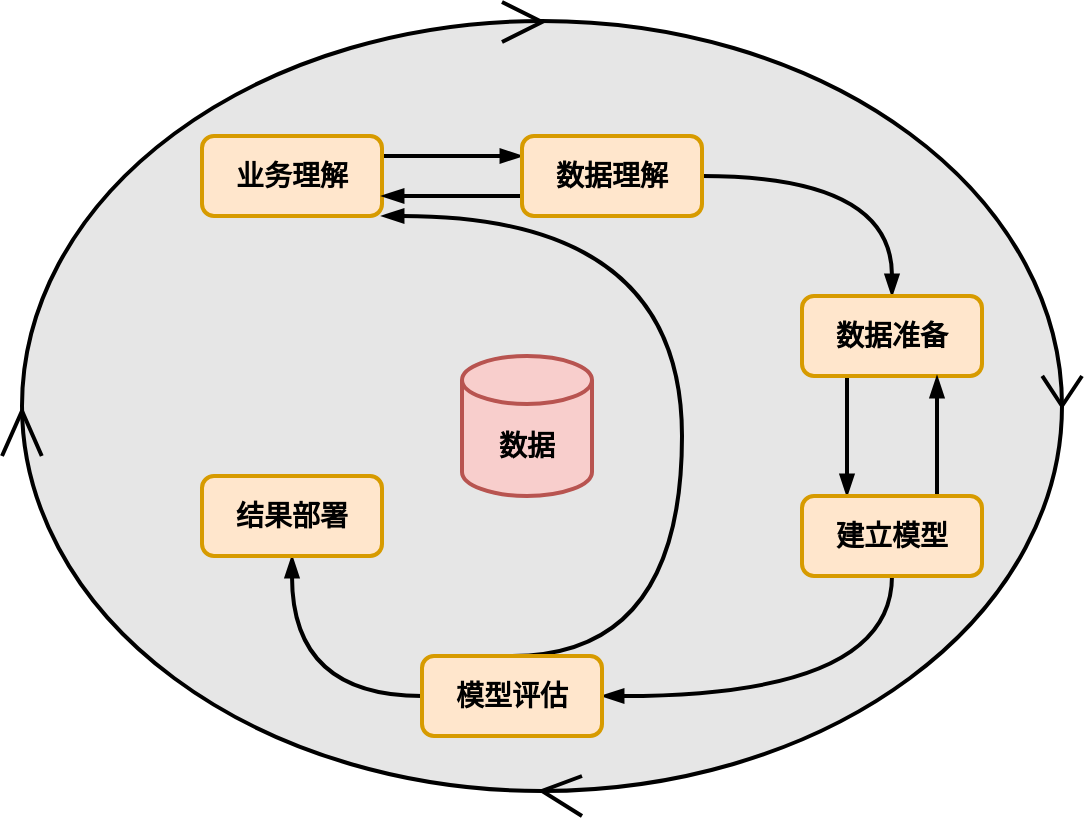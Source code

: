 <mxfile version="21.4.0" type="device" pages="3">
  <diagram name="数据挖掘流程" id="s2Q1lbiLHIzkuCEyTSBa">
    <mxGraphModel dx="954" dy="663" grid="1" gridSize="10" guides="1" tooltips="1" connect="1" arrows="1" fold="1" page="1" pageScale="1" pageWidth="850" pageHeight="1100" math="0" shadow="0">
      <root>
        <mxCell id="0" />
        <mxCell id="1" parent="0" />
        <mxCell id="Pldrb74LhNnVs0CRUuae-24" value="" style="ellipse;whiteSpace=wrap;html=1;fontFamily=Helvetica;fontSize=11;fontColor=default;fillColor=#E6E6E6;strokeWidth=2;" parent="1" vertex="1">
          <mxGeometry x="200" y="122.5" width="520" height="385" as="geometry" />
        </mxCell>
        <mxCell id="Pldrb74LhNnVs0CRUuae-8" style="edgeStyle=orthogonalEdgeStyle;rounded=0;orthogonalLoop=1;jettySize=auto;html=1;exitX=1;exitY=0.25;exitDx=0;exitDy=0;entryX=0;entryY=0.25;entryDx=0;entryDy=0;strokeWidth=2;endArrow=blockThin;endFill=1;" parent="1" source="Pldrb74LhNnVs0CRUuae-1" target="Pldrb74LhNnVs0CRUuae-2" edge="1">
          <mxGeometry relative="1" as="geometry" />
        </mxCell>
        <mxCell id="Pldrb74LhNnVs0CRUuae-1" value="&lt;b style=&quot;font-size: 14px;&quot;&gt;业务理解&lt;/b&gt;" style="rounded=1;whiteSpace=wrap;html=1;fontSize=14;strokeWidth=2;fillColor=#ffe6cc;strokeColor=#d79b00;" parent="1" vertex="1">
          <mxGeometry x="290" y="180" width="90" height="40" as="geometry" />
        </mxCell>
        <mxCell id="Pldrb74LhNnVs0CRUuae-9" style="edgeStyle=orthogonalEdgeStyle;shape=connector;rounded=0;orthogonalLoop=1;jettySize=auto;html=1;exitX=0;exitY=0.75;exitDx=0;exitDy=0;entryX=1;entryY=0.75;entryDx=0;entryDy=0;labelBackgroundColor=default;strokeColor=default;strokeWidth=2;fontFamily=Helvetica;fontSize=11;fontColor=default;endArrow=blockThin;endFill=1;" parent="1" source="Pldrb74LhNnVs0CRUuae-2" target="Pldrb74LhNnVs0CRUuae-1" edge="1">
          <mxGeometry relative="1" as="geometry" />
        </mxCell>
        <mxCell id="Pldrb74LhNnVs0CRUuae-10" style="edgeStyle=orthogonalEdgeStyle;shape=connector;rounded=0;orthogonalLoop=1;jettySize=auto;html=1;exitX=1;exitY=0.5;exitDx=0;exitDy=0;entryX=0.5;entryY=0;entryDx=0;entryDy=0;labelBackgroundColor=default;strokeColor=default;strokeWidth=2;fontFamily=Helvetica;fontSize=11;fontColor=default;endArrow=blockThin;endFill=1;curved=1;" parent="1" source="Pldrb74LhNnVs0CRUuae-2" target="Pldrb74LhNnVs0CRUuae-3" edge="1">
          <mxGeometry relative="1" as="geometry" />
        </mxCell>
        <mxCell id="Pldrb74LhNnVs0CRUuae-2" value="&lt;b style=&quot;font-size: 14px;&quot;&gt;数据理解&lt;/b&gt;" style="rounded=1;whiteSpace=wrap;html=1;fontSize=14;strokeWidth=2;fillColor=#ffe6cc;strokeColor=#d79b00;" parent="1" vertex="1">
          <mxGeometry x="450" y="180" width="90" height="40" as="geometry" />
        </mxCell>
        <mxCell id="Pldrb74LhNnVs0CRUuae-11" style="edgeStyle=orthogonalEdgeStyle;shape=connector;rounded=0;orthogonalLoop=1;jettySize=auto;html=1;exitX=0.25;exitY=1;exitDx=0;exitDy=0;entryX=0.25;entryY=0;entryDx=0;entryDy=0;labelBackgroundColor=default;strokeColor=default;strokeWidth=2;fontFamily=Helvetica;fontSize=11;fontColor=default;endArrow=blockThin;endFill=1;" parent="1" source="Pldrb74LhNnVs0CRUuae-3" target="Pldrb74LhNnVs0CRUuae-4" edge="1">
          <mxGeometry relative="1" as="geometry" />
        </mxCell>
        <mxCell id="Pldrb74LhNnVs0CRUuae-3" value="&lt;b style=&quot;font-size: 14px;&quot;&gt;数据准备&lt;/b&gt;" style="rounded=1;whiteSpace=wrap;html=1;fontSize=14;strokeWidth=2;fillColor=#ffe6cc;strokeColor=#d79b00;" parent="1" vertex="1">
          <mxGeometry x="590" y="260" width="90" height="40" as="geometry" />
        </mxCell>
        <mxCell id="Pldrb74LhNnVs0CRUuae-12" style="edgeStyle=orthogonalEdgeStyle;shape=connector;rounded=0;orthogonalLoop=1;jettySize=auto;html=1;exitX=0.75;exitY=0;exitDx=0;exitDy=0;entryX=0.75;entryY=1;entryDx=0;entryDy=0;labelBackgroundColor=default;strokeColor=default;strokeWidth=2;fontFamily=Helvetica;fontSize=11;fontColor=default;endArrow=blockThin;endFill=1;" parent="1" source="Pldrb74LhNnVs0CRUuae-4" target="Pldrb74LhNnVs0CRUuae-3" edge="1">
          <mxGeometry relative="1" as="geometry" />
        </mxCell>
        <mxCell id="Pldrb74LhNnVs0CRUuae-13" style="edgeStyle=orthogonalEdgeStyle;shape=connector;rounded=0;orthogonalLoop=1;jettySize=auto;html=1;exitX=0.5;exitY=1;exitDx=0;exitDy=0;entryX=1;entryY=0.5;entryDx=0;entryDy=0;labelBackgroundColor=default;strokeColor=default;strokeWidth=2;fontFamily=Helvetica;fontSize=11;fontColor=default;endArrow=blockThin;endFill=1;curved=1;" parent="1" source="Pldrb74LhNnVs0CRUuae-4" target="Pldrb74LhNnVs0CRUuae-16" edge="1">
          <mxGeometry relative="1" as="geometry">
            <mxPoint x="490" y="470" as="targetPoint" />
          </mxGeometry>
        </mxCell>
        <mxCell id="Pldrb74LhNnVs0CRUuae-4" value="&lt;b style=&quot;font-size: 14px;&quot;&gt;建立模型&lt;/b&gt;" style="rounded=1;whiteSpace=wrap;html=1;fontSize=14;strokeWidth=2;fillColor=#ffe6cc;strokeColor=#d79b00;" parent="1" vertex="1">
          <mxGeometry x="590" y="360" width="90" height="40" as="geometry" />
        </mxCell>
        <mxCell id="Pldrb74LhNnVs0CRUuae-14" style="edgeStyle=orthogonalEdgeStyle;shape=connector;rounded=0;orthogonalLoop=1;jettySize=auto;html=1;exitX=0;exitY=0.5;exitDx=0;exitDy=0;entryX=0.5;entryY=1;entryDx=0;entryDy=0;labelBackgroundColor=default;strokeColor=default;strokeWidth=2;fontFamily=Helvetica;fontSize=11;fontColor=default;endArrow=blockThin;endFill=1;curved=1;" parent="1" source="Pldrb74LhNnVs0CRUuae-16" target="Pldrb74LhNnVs0CRUuae-15" edge="1">
          <mxGeometry relative="1" as="geometry">
            <mxPoint x="400" y="470" as="sourcePoint" />
            <mxPoint x="325" y="390" as="targetPoint" />
          </mxGeometry>
        </mxCell>
        <mxCell id="Pldrb74LhNnVs0CRUuae-15" value="&lt;b style=&quot;font-size: 14px;&quot;&gt;结果部署&lt;/b&gt;" style="rounded=1;whiteSpace=wrap;html=1;fontSize=14;strokeWidth=2;fillColor=#ffe6cc;strokeColor=#d79b00;" parent="1" vertex="1">
          <mxGeometry x="290" y="350" width="90" height="40" as="geometry" />
        </mxCell>
        <mxCell id="Pldrb74LhNnVs0CRUuae-18" style="edgeStyle=orthogonalEdgeStyle;shape=connector;rounded=0;orthogonalLoop=1;jettySize=auto;html=1;exitX=0.5;exitY=0;exitDx=0;exitDy=0;entryX=1;entryY=1;entryDx=0;entryDy=0;labelBackgroundColor=default;strokeColor=default;strokeWidth=2;fontFamily=Helvetica;fontSize=11;fontColor=default;endArrow=blockThin;endFill=1;curved=1;" parent="1" source="Pldrb74LhNnVs0CRUuae-16" target="Pldrb74LhNnVs0CRUuae-1" edge="1">
          <mxGeometry relative="1" as="geometry">
            <Array as="points">
              <mxPoint x="530" y="440" />
              <mxPoint x="530" y="220" />
            </Array>
          </mxGeometry>
        </mxCell>
        <mxCell id="Pldrb74LhNnVs0CRUuae-16" value="&lt;b style=&quot;font-size: 14px;&quot;&gt;模型评估&lt;/b&gt;" style="rounded=1;whiteSpace=wrap;html=1;fontSize=14;strokeWidth=2;fillColor=#ffe6cc;strokeColor=#d79b00;" parent="1" vertex="1">
          <mxGeometry x="400" y="440" width="90" height="40" as="geometry" />
        </mxCell>
        <mxCell id="Pldrb74LhNnVs0CRUuae-26" value="" style="endArrow=none;html=1;rounded=0;labelBackgroundColor=default;strokeColor=default;strokeWidth=2;fontFamily=Helvetica;fontSize=11;fontColor=default;shape=connector;" parent="1" edge="1">
          <mxGeometry width="50" height="50" relative="1" as="geometry">
            <mxPoint x="440" y="133" as="sourcePoint" />
            <mxPoint x="440" y="113" as="targetPoint" />
            <Array as="points">
              <mxPoint x="460" y="123" />
            </Array>
          </mxGeometry>
        </mxCell>
        <mxCell id="Pldrb74LhNnVs0CRUuae-27" value="" style="endArrow=none;html=1;rounded=0;labelBackgroundColor=default;strokeColor=default;strokeWidth=2;fontFamily=Helvetica;fontSize=11;fontColor=default;shape=connector;exitX=0.981;exitY=0.461;exitDx=0;exitDy=0;exitPerimeter=0;" parent="1" source="Pldrb74LhNnVs0CRUuae-24" edge="1">
          <mxGeometry width="50" height="50" relative="1" as="geometry">
            <mxPoint x="700" y="325" as="sourcePoint" />
            <mxPoint x="730" y="300" as="targetPoint" />
            <Array as="points">
              <mxPoint x="720" y="315" />
            </Array>
          </mxGeometry>
        </mxCell>
        <mxCell id="Pldrb74LhNnVs0CRUuae-28" value="" style="endArrow=none;html=1;rounded=0;labelBackgroundColor=default;strokeColor=default;strokeWidth=2;fontFamily=Helvetica;fontSize=11;fontColor=default;shape=connector;" parent="1" edge="1">
          <mxGeometry width="50" height="50" relative="1" as="geometry">
            <mxPoint x="480" y="500" as="sourcePoint" />
            <mxPoint x="480" y="520" as="targetPoint" />
            <Array as="points">
              <mxPoint x="460" y="507.5" />
            </Array>
          </mxGeometry>
        </mxCell>
        <mxCell id="Pldrb74LhNnVs0CRUuae-29" value="" style="endArrow=none;html=1;rounded=0;labelBackgroundColor=default;strokeColor=default;strokeWidth=2;fontFamily=Helvetica;fontSize=11;fontColor=default;shape=connector;exitX=0.019;exitY=0.565;exitDx=0;exitDy=0;exitPerimeter=0;" parent="1" source="Pldrb74LhNnVs0CRUuae-24" edge="1">
          <mxGeometry width="50" height="50" relative="1" as="geometry">
            <mxPoint x="220" y="310" as="sourcePoint" />
            <mxPoint x="190" y="340" as="targetPoint" />
            <Array as="points">
              <mxPoint x="200" y="317.5" />
            </Array>
          </mxGeometry>
        </mxCell>
        <mxCell id="Pldrb74LhNnVs0CRUuae-30" value="&lt;b&gt;&lt;font style=&quot;font-size: 14px;&quot;&gt;数据&lt;/font&gt;&lt;/b&gt;" style="shape=cylinder3;whiteSpace=wrap;html=1;boundedLbl=1;backgroundOutline=1;size=12.0;fontFamily=Helvetica;fontSize=11;strokeWidth=2;fillColor=#f8cecc;strokeColor=#b85450;" parent="1" vertex="1">
          <mxGeometry x="420" y="290" width="65" height="70" as="geometry" />
        </mxCell>
      </root>
    </mxGraphModel>
  </diagram>
  <diagram id="gpH-V2r5qg183nxVYJxQ" name="欧几里得距离">
    <mxGraphModel dx="954" dy="663" grid="1" gridSize="10" guides="1" tooltips="1" connect="1" arrows="1" fold="1" page="1" pageScale="1" pageWidth="850" pageHeight="1100" math="0" shadow="0">
      <root>
        <mxCell id="0" />
        <mxCell id="1" parent="0" />
        <mxCell id="-_HXHSREmSJP70_tmgH--4" value="" style="shape=table;startSize=0;container=1;collapsible=0;childLayout=tableLayout;strokeWidth=2;fontSize=14;fontStyle=1" vertex="1" parent="1">
          <mxGeometry x="275" y="240" width="300" height="200" as="geometry" />
        </mxCell>
        <mxCell id="-_HXHSREmSJP70_tmgH--5" value="" style="shape=tableRow;horizontal=0;startSize=0;swimlaneHead=0;swimlaneBody=0;strokeColor=inherit;top=0;left=0;bottom=0;right=0;collapsible=0;dropTarget=0;fillColor=none;points=[[0,0.5],[1,0.5]];portConstraint=eastwest;strokeWidth=2;fontSize=14;fontStyle=1" vertex="1" parent="-_HXHSREmSJP70_tmgH--4">
          <mxGeometry width="300" height="40" as="geometry" />
        </mxCell>
        <mxCell id="-_HXHSREmSJP70_tmgH--6" value="" style="shape=partialRectangle;html=1;whiteSpace=wrap;connectable=0;strokeColor=inherit;overflow=hidden;fillColor=none;top=0;left=0;bottom=0;right=0;pointerEvents=1;strokeWidth=2;fontSize=14;fontStyle=1" vertex="1" parent="-_HXHSREmSJP70_tmgH--5">
          <mxGeometry width="60" height="40" as="geometry">
            <mxRectangle width="60" height="40" as="alternateBounds" />
          </mxGeometry>
        </mxCell>
        <mxCell id="-_HXHSREmSJP70_tmgH--7" value="p1" style="shape=partialRectangle;html=1;whiteSpace=wrap;connectable=0;strokeColor=inherit;overflow=hidden;fillColor=none;top=0;left=0;bottom=0;right=0;pointerEvents=1;strokeWidth=2;fontSize=14;fontStyle=1" vertex="1" parent="-_HXHSREmSJP70_tmgH--5">
          <mxGeometry x="60" width="60" height="40" as="geometry">
            <mxRectangle width="60" height="40" as="alternateBounds" />
          </mxGeometry>
        </mxCell>
        <mxCell id="-_HXHSREmSJP70_tmgH--8" value="p2" style="shape=partialRectangle;html=1;whiteSpace=wrap;connectable=0;strokeColor=inherit;overflow=hidden;fillColor=none;top=0;left=0;bottom=0;right=0;pointerEvents=1;strokeWidth=2;fontSize=14;fontStyle=1" vertex="1" parent="-_HXHSREmSJP70_tmgH--5">
          <mxGeometry x="120" width="60" height="40" as="geometry">
            <mxRectangle width="60" height="40" as="alternateBounds" />
          </mxGeometry>
        </mxCell>
        <mxCell id="-_HXHSREmSJP70_tmgH--9" value="p3" style="shape=partialRectangle;html=1;whiteSpace=wrap;connectable=0;strokeColor=inherit;overflow=hidden;fillColor=none;top=0;left=0;bottom=0;right=0;pointerEvents=1;strokeWidth=2;fontSize=14;fontStyle=1" vertex="1" parent="-_HXHSREmSJP70_tmgH--5">
          <mxGeometry x="180" width="60" height="40" as="geometry">
            <mxRectangle width="60" height="40" as="alternateBounds" />
          </mxGeometry>
        </mxCell>
        <mxCell id="-_HXHSREmSJP70_tmgH--10" value="p4" style="shape=partialRectangle;html=1;whiteSpace=wrap;connectable=0;strokeColor=inherit;overflow=hidden;fillColor=none;top=0;left=0;bottom=0;right=0;pointerEvents=1;strokeWidth=2;fontSize=14;fontStyle=1" vertex="1" parent="-_HXHSREmSJP70_tmgH--5">
          <mxGeometry x="240" width="60" height="40" as="geometry">
            <mxRectangle width="60" height="40" as="alternateBounds" />
          </mxGeometry>
        </mxCell>
        <mxCell id="-_HXHSREmSJP70_tmgH--11" value="" style="shape=tableRow;horizontal=0;startSize=0;swimlaneHead=0;swimlaneBody=0;strokeColor=inherit;top=0;left=0;bottom=0;right=0;collapsible=0;dropTarget=0;fillColor=none;points=[[0,0.5],[1,0.5]];portConstraint=eastwest;strokeWidth=2;fontSize=14;fontStyle=1" vertex="1" parent="-_HXHSREmSJP70_tmgH--4">
          <mxGeometry y="40" width="300" height="40" as="geometry" />
        </mxCell>
        <mxCell id="-_HXHSREmSJP70_tmgH--12" value="p1" style="shape=partialRectangle;html=1;whiteSpace=wrap;connectable=0;strokeColor=inherit;overflow=hidden;fillColor=none;top=0;left=0;bottom=0;right=0;pointerEvents=1;strokeWidth=2;fontSize=14;fontStyle=1" vertex="1" parent="-_HXHSREmSJP70_tmgH--11">
          <mxGeometry width="60" height="40" as="geometry">
            <mxRectangle width="60" height="40" as="alternateBounds" />
          </mxGeometry>
        </mxCell>
        <mxCell id="-_HXHSREmSJP70_tmgH--13" value="0.0" style="shape=partialRectangle;html=1;whiteSpace=wrap;connectable=0;strokeColor=inherit;overflow=hidden;fillColor=none;top=0;left=0;bottom=0;right=0;pointerEvents=1;strokeWidth=2;fontSize=14;fontStyle=1" vertex="1" parent="-_HXHSREmSJP70_tmgH--11">
          <mxGeometry x="60" width="60" height="40" as="geometry">
            <mxRectangle width="60" height="40" as="alternateBounds" />
          </mxGeometry>
        </mxCell>
        <mxCell id="-_HXHSREmSJP70_tmgH--14" value="2.8" style="shape=partialRectangle;html=1;whiteSpace=wrap;connectable=0;strokeColor=inherit;overflow=hidden;fillColor=none;top=0;left=0;bottom=0;right=0;pointerEvents=1;strokeWidth=2;fontSize=14;fontStyle=1" vertex="1" parent="-_HXHSREmSJP70_tmgH--11">
          <mxGeometry x="120" width="60" height="40" as="geometry">
            <mxRectangle width="60" height="40" as="alternateBounds" />
          </mxGeometry>
        </mxCell>
        <mxCell id="-_HXHSREmSJP70_tmgH--15" value="3.2" style="shape=partialRectangle;html=1;whiteSpace=wrap;connectable=0;strokeColor=inherit;overflow=hidden;fillColor=none;top=0;left=0;bottom=0;right=0;pointerEvents=1;strokeWidth=2;fontSize=14;fontStyle=1" vertex="1" parent="-_HXHSREmSJP70_tmgH--11">
          <mxGeometry x="180" width="60" height="40" as="geometry">
            <mxRectangle width="60" height="40" as="alternateBounds" />
          </mxGeometry>
        </mxCell>
        <mxCell id="-_HXHSREmSJP70_tmgH--16" value="5.1" style="shape=partialRectangle;html=1;whiteSpace=wrap;connectable=0;strokeColor=inherit;overflow=hidden;fillColor=none;top=0;left=0;bottom=0;right=0;pointerEvents=1;strokeWidth=2;fontSize=14;fontStyle=1" vertex="1" parent="-_HXHSREmSJP70_tmgH--11">
          <mxGeometry x="240" width="60" height="40" as="geometry">
            <mxRectangle width="60" height="40" as="alternateBounds" />
          </mxGeometry>
        </mxCell>
        <mxCell id="-_HXHSREmSJP70_tmgH--17" value="" style="shape=tableRow;horizontal=0;startSize=0;swimlaneHead=0;swimlaneBody=0;strokeColor=inherit;top=0;left=0;bottom=0;right=0;collapsible=0;dropTarget=0;fillColor=none;points=[[0,0.5],[1,0.5]];portConstraint=eastwest;strokeWidth=2;fontSize=14;fontStyle=1" vertex="1" parent="-_HXHSREmSJP70_tmgH--4">
          <mxGeometry y="80" width="300" height="40" as="geometry" />
        </mxCell>
        <mxCell id="-_HXHSREmSJP70_tmgH--18" value="p2" style="shape=partialRectangle;html=1;whiteSpace=wrap;connectable=0;strokeColor=inherit;overflow=hidden;fillColor=none;top=0;left=0;bottom=0;right=0;pointerEvents=1;strokeWidth=2;fontSize=14;fontStyle=1" vertex="1" parent="-_HXHSREmSJP70_tmgH--17">
          <mxGeometry width="60" height="40" as="geometry">
            <mxRectangle width="60" height="40" as="alternateBounds" />
          </mxGeometry>
        </mxCell>
        <mxCell id="-_HXHSREmSJP70_tmgH--19" value="2.8" style="shape=partialRectangle;html=1;whiteSpace=wrap;connectable=0;strokeColor=inherit;overflow=hidden;fillColor=none;top=0;left=0;bottom=0;right=0;pointerEvents=1;strokeWidth=2;fontSize=14;fontStyle=1" vertex="1" parent="-_HXHSREmSJP70_tmgH--17">
          <mxGeometry x="60" width="60" height="40" as="geometry">
            <mxRectangle width="60" height="40" as="alternateBounds" />
          </mxGeometry>
        </mxCell>
        <mxCell id="-_HXHSREmSJP70_tmgH--20" value="0.0" style="shape=partialRectangle;html=1;whiteSpace=wrap;connectable=0;strokeColor=inherit;overflow=hidden;fillColor=none;top=0;left=0;bottom=0;right=0;pointerEvents=1;strokeWidth=2;fontSize=14;fontStyle=1" vertex="1" parent="-_HXHSREmSJP70_tmgH--17">
          <mxGeometry x="120" width="60" height="40" as="geometry">
            <mxRectangle width="60" height="40" as="alternateBounds" />
          </mxGeometry>
        </mxCell>
        <mxCell id="-_HXHSREmSJP70_tmgH--21" value="1.4" style="shape=partialRectangle;html=1;whiteSpace=wrap;connectable=0;strokeColor=inherit;overflow=hidden;fillColor=none;top=0;left=0;bottom=0;right=0;pointerEvents=1;strokeWidth=2;fontSize=14;fontStyle=1" vertex="1" parent="-_HXHSREmSJP70_tmgH--17">
          <mxGeometry x="180" width="60" height="40" as="geometry">
            <mxRectangle width="60" height="40" as="alternateBounds" />
          </mxGeometry>
        </mxCell>
        <mxCell id="-_HXHSREmSJP70_tmgH--22" value="3.2" style="shape=partialRectangle;html=1;whiteSpace=wrap;connectable=0;strokeColor=inherit;overflow=hidden;fillColor=none;top=0;left=0;bottom=0;right=0;pointerEvents=1;strokeWidth=2;fontSize=14;fontStyle=1" vertex="1" parent="-_HXHSREmSJP70_tmgH--17">
          <mxGeometry x="240" width="60" height="40" as="geometry">
            <mxRectangle width="60" height="40" as="alternateBounds" />
          </mxGeometry>
        </mxCell>
        <mxCell id="-_HXHSREmSJP70_tmgH--23" value="" style="shape=tableRow;horizontal=0;startSize=0;swimlaneHead=0;swimlaneBody=0;strokeColor=inherit;top=0;left=0;bottom=0;right=0;collapsible=0;dropTarget=0;fillColor=none;points=[[0,0.5],[1,0.5]];portConstraint=eastwest;strokeWidth=2;fontSize=14;fontStyle=1" vertex="1" parent="-_HXHSREmSJP70_tmgH--4">
          <mxGeometry y="120" width="300" height="40" as="geometry" />
        </mxCell>
        <mxCell id="-_HXHSREmSJP70_tmgH--24" value="p3" style="shape=partialRectangle;html=1;whiteSpace=wrap;connectable=0;strokeColor=inherit;overflow=hidden;fillColor=none;top=0;left=0;bottom=0;right=0;pointerEvents=1;strokeWidth=2;fontSize=14;fontStyle=1" vertex="1" parent="-_HXHSREmSJP70_tmgH--23">
          <mxGeometry width="60" height="40" as="geometry">
            <mxRectangle width="60" height="40" as="alternateBounds" />
          </mxGeometry>
        </mxCell>
        <mxCell id="-_HXHSREmSJP70_tmgH--25" value="3.2" style="shape=partialRectangle;html=1;whiteSpace=wrap;connectable=0;strokeColor=inherit;overflow=hidden;fillColor=none;top=0;left=0;bottom=0;right=0;pointerEvents=1;strokeWidth=2;fontSize=14;fontStyle=1" vertex="1" parent="-_HXHSREmSJP70_tmgH--23">
          <mxGeometry x="60" width="60" height="40" as="geometry">
            <mxRectangle width="60" height="40" as="alternateBounds" />
          </mxGeometry>
        </mxCell>
        <mxCell id="-_HXHSREmSJP70_tmgH--26" value="1.4" style="shape=partialRectangle;html=1;whiteSpace=wrap;connectable=0;strokeColor=inherit;overflow=hidden;fillColor=none;top=0;left=0;bottom=0;right=0;pointerEvents=1;strokeWidth=2;fontSize=14;fontStyle=1" vertex="1" parent="-_HXHSREmSJP70_tmgH--23">
          <mxGeometry x="120" width="60" height="40" as="geometry">
            <mxRectangle width="60" height="40" as="alternateBounds" />
          </mxGeometry>
        </mxCell>
        <mxCell id="-_HXHSREmSJP70_tmgH--27" value="0.0" style="shape=partialRectangle;html=1;whiteSpace=wrap;connectable=0;strokeColor=inherit;overflow=hidden;fillColor=none;top=0;left=0;bottom=0;right=0;pointerEvents=1;strokeWidth=2;fontSize=14;fontStyle=1" vertex="1" parent="-_HXHSREmSJP70_tmgH--23">
          <mxGeometry x="180" width="60" height="40" as="geometry">
            <mxRectangle width="60" height="40" as="alternateBounds" />
          </mxGeometry>
        </mxCell>
        <mxCell id="-_HXHSREmSJP70_tmgH--28" value="2.0" style="shape=partialRectangle;html=1;whiteSpace=wrap;connectable=0;strokeColor=inherit;overflow=hidden;fillColor=none;top=0;left=0;bottom=0;right=0;pointerEvents=1;strokeWidth=2;fontSize=14;fontStyle=1" vertex="1" parent="-_HXHSREmSJP70_tmgH--23">
          <mxGeometry x="240" width="60" height="40" as="geometry">
            <mxRectangle width="60" height="40" as="alternateBounds" />
          </mxGeometry>
        </mxCell>
        <mxCell id="-_HXHSREmSJP70_tmgH--29" value="" style="shape=tableRow;horizontal=0;startSize=0;swimlaneHead=0;swimlaneBody=0;strokeColor=inherit;top=0;left=0;bottom=0;right=0;collapsible=0;dropTarget=0;fillColor=none;points=[[0,0.5],[1,0.5]];portConstraint=eastwest;strokeWidth=2;fontSize=14;fontStyle=1" vertex="1" parent="-_HXHSREmSJP70_tmgH--4">
          <mxGeometry y="160" width="300" height="40" as="geometry" />
        </mxCell>
        <mxCell id="-_HXHSREmSJP70_tmgH--30" value="p4" style="shape=partialRectangle;html=1;whiteSpace=wrap;connectable=0;strokeColor=inherit;overflow=hidden;fillColor=none;top=0;left=0;bottom=0;right=0;pointerEvents=1;strokeWidth=2;fontSize=14;fontStyle=1" vertex="1" parent="-_HXHSREmSJP70_tmgH--29">
          <mxGeometry width="60" height="40" as="geometry">
            <mxRectangle width="60" height="40" as="alternateBounds" />
          </mxGeometry>
        </mxCell>
        <mxCell id="-_HXHSREmSJP70_tmgH--31" value="5.1" style="shape=partialRectangle;html=1;whiteSpace=wrap;connectable=0;strokeColor=inherit;overflow=hidden;fillColor=none;top=0;left=0;bottom=0;right=0;pointerEvents=1;strokeWidth=2;fontSize=14;fontStyle=1" vertex="1" parent="-_HXHSREmSJP70_tmgH--29">
          <mxGeometry x="60" width="60" height="40" as="geometry">
            <mxRectangle width="60" height="40" as="alternateBounds" />
          </mxGeometry>
        </mxCell>
        <mxCell id="-_HXHSREmSJP70_tmgH--32" value="3.2" style="shape=partialRectangle;html=1;whiteSpace=wrap;connectable=0;strokeColor=inherit;overflow=hidden;fillColor=none;top=0;left=0;bottom=0;right=0;pointerEvents=1;strokeWidth=2;fontSize=14;fontStyle=1" vertex="1" parent="-_HXHSREmSJP70_tmgH--29">
          <mxGeometry x="120" width="60" height="40" as="geometry">
            <mxRectangle width="60" height="40" as="alternateBounds" />
          </mxGeometry>
        </mxCell>
        <mxCell id="-_HXHSREmSJP70_tmgH--33" value="2..0" style="shape=partialRectangle;html=1;whiteSpace=wrap;connectable=0;strokeColor=inherit;overflow=hidden;fillColor=none;top=0;left=0;bottom=0;right=0;pointerEvents=1;strokeWidth=2;fontSize=14;fontStyle=1" vertex="1" parent="-_HXHSREmSJP70_tmgH--29">
          <mxGeometry x="180" width="60" height="40" as="geometry">
            <mxRectangle width="60" height="40" as="alternateBounds" />
          </mxGeometry>
        </mxCell>
        <mxCell id="-_HXHSREmSJP70_tmgH--34" value="0.0" style="shape=partialRectangle;html=1;whiteSpace=wrap;connectable=0;strokeColor=inherit;overflow=hidden;fillColor=none;top=0;left=0;bottom=0;right=0;pointerEvents=1;strokeWidth=2;fontSize=14;fontStyle=1" vertex="1" parent="-_HXHSREmSJP70_tmgH--29">
          <mxGeometry x="240" width="60" height="40" as="geometry">
            <mxRectangle width="60" height="40" as="alternateBounds" />
          </mxGeometry>
        </mxCell>
        <mxCell id="-_HXHSREmSJP70_tmgH--66" value="" style="shape=table;startSize=0;container=1;collapsible=0;childLayout=tableLayout;strokeWidth=2;fontStyle=1;fontSize=14;" vertex="1" parent="1">
          <mxGeometry x="60" y="240" width="180" height="200" as="geometry" />
        </mxCell>
        <mxCell id="-_HXHSREmSJP70_tmgH--67" value="" style="shape=tableRow;horizontal=0;startSize=0;swimlaneHead=0;swimlaneBody=0;strokeColor=inherit;top=0;left=0;bottom=0;right=0;collapsible=0;dropTarget=0;fillColor=none;points=[[0,0.5],[1,0.5]];portConstraint=eastwest;strokeWidth=2;fontStyle=1;fontSize=14;" vertex="1" parent="-_HXHSREmSJP70_tmgH--66">
          <mxGeometry width="180" height="40" as="geometry" />
        </mxCell>
        <mxCell id="-_HXHSREmSJP70_tmgH--68" value="点" style="shape=partialRectangle;html=1;whiteSpace=wrap;connectable=0;strokeColor=inherit;overflow=hidden;fillColor=none;top=0;left=0;bottom=0;right=0;pointerEvents=1;strokeWidth=2;fontStyle=0;fontSize=14;" vertex="1" parent="-_HXHSREmSJP70_tmgH--67">
          <mxGeometry width="60" height="40" as="geometry">
            <mxRectangle width="60" height="40" as="alternateBounds" />
          </mxGeometry>
        </mxCell>
        <mxCell id="-_HXHSREmSJP70_tmgH--69" value="x坐标" style="shape=partialRectangle;html=1;whiteSpace=wrap;connectable=0;strokeColor=inherit;overflow=hidden;fillColor=none;top=0;left=0;bottom=0;right=0;pointerEvents=1;strokeWidth=2;fontStyle=0;fontSize=14;" vertex="1" parent="-_HXHSREmSJP70_tmgH--67">
          <mxGeometry x="60" width="60" height="40" as="geometry">
            <mxRectangle width="60" height="40" as="alternateBounds" />
          </mxGeometry>
        </mxCell>
        <mxCell id="-_HXHSREmSJP70_tmgH--70" value="y坐标" style="shape=partialRectangle;html=1;whiteSpace=wrap;connectable=0;strokeColor=inherit;overflow=hidden;fillColor=none;top=0;left=0;bottom=0;right=0;pointerEvents=1;strokeWidth=2;fontStyle=0;fontSize=14;" vertex="1" parent="-_HXHSREmSJP70_tmgH--67">
          <mxGeometry x="120" width="60" height="40" as="geometry">
            <mxRectangle width="60" height="40" as="alternateBounds" />
          </mxGeometry>
        </mxCell>
        <mxCell id="-_HXHSREmSJP70_tmgH--71" value="" style="shape=tableRow;horizontal=0;startSize=0;swimlaneHead=0;swimlaneBody=0;strokeColor=inherit;top=0;left=0;bottom=0;right=0;collapsible=0;dropTarget=0;fillColor=none;points=[[0,0.5],[1,0.5]];portConstraint=eastwest;strokeWidth=2;fontStyle=1;fontSize=14;" vertex="1" parent="-_HXHSREmSJP70_tmgH--66">
          <mxGeometry y="40" width="180" height="40" as="geometry" />
        </mxCell>
        <mxCell id="-_HXHSREmSJP70_tmgH--72" value="p1" style="shape=partialRectangle;html=1;whiteSpace=wrap;connectable=0;strokeColor=inherit;overflow=hidden;fillColor=none;top=0;left=0;bottom=0;right=0;pointerEvents=1;strokeWidth=2;fontStyle=1;fontSize=14;" vertex="1" parent="-_HXHSREmSJP70_tmgH--71">
          <mxGeometry width="60" height="40" as="geometry">
            <mxRectangle width="60" height="40" as="alternateBounds" />
          </mxGeometry>
        </mxCell>
        <mxCell id="-_HXHSREmSJP70_tmgH--73" value="0" style="shape=partialRectangle;html=1;whiteSpace=wrap;connectable=0;strokeColor=inherit;overflow=hidden;fillColor=none;top=0;left=0;bottom=0;right=0;pointerEvents=1;strokeWidth=2;fontStyle=1;fontSize=14;" vertex="1" parent="-_HXHSREmSJP70_tmgH--71">
          <mxGeometry x="60" width="60" height="40" as="geometry">
            <mxRectangle width="60" height="40" as="alternateBounds" />
          </mxGeometry>
        </mxCell>
        <mxCell id="-_HXHSREmSJP70_tmgH--74" value="2" style="shape=partialRectangle;html=1;whiteSpace=wrap;connectable=0;strokeColor=inherit;overflow=hidden;fillColor=none;top=0;left=0;bottom=0;right=0;pointerEvents=1;strokeWidth=2;fontStyle=1;fontSize=14;" vertex="1" parent="-_HXHSREmSJP70_tmgH--71">
          <mxGeometry x="120" width="60" height="40" as="geometry">
            <mxRectangle width="60" height="40" as="alternateBounds" />
          </mxGeometry>
        </mxCell>
        <mxCell id="-_HXHSREmSJP70_tmgH--75" value="" style="shape=tableRow;horizontal=0;startSize=0;swimlaneHead=0;swimlaneBody=0;strokeColor=inherit;top=0;left=0;bottom=0;right=0;collapsible=0;dropTarget=0;fillColor=none;points=[[0,0.5],[1,0.5]];portConstraint=eastwest;strokeWidth=2;fontStyle=1;fontSize=14;" vertex="1" parent="-_HXHSREmSJP70_tmgH--66">
          <mxGeometry y="80" width="180" height="40" as="geometry" />
        </mxCell>
        <mxCell id="-_HXHSREmSJP70_tmgH--76" value="p2" style="shape=partialRectangle;html=1;whiteSpace=wrap;connectable=0;strokeColor=inherit;overflow=hidden;fillColor=none;top=0;left=0;bottom=0;right=0;pointerEvents=1;strokeWidth=2;fontStyle=1;fontSize=14;" vertex="1" parent="-_HXHSREmSJP70_tmgH--75">
          <mxGeometry width="60" height="40" as="geometry">
            <mxRectangle width="60" height="40" as="alternateBounds" />
          </mxGeometry>
        </mxCell>
        <mxCell id="-_HXHSREmSJP70_tmgH--77" value="2" style="shape=partialRectangle;html=1;whiteSpace=wrap;connectable=0;strokeColor=inherit;overflow=hidden;fillColor=none;top=0;left=0;bottom=0;right=0;pointerEvents=1;strokeWidth=2;fontStyle=1;fontSize=14;" vertex="1" parent="-_HXHSREmSJP70_tmgH--75">
          <mxGeometry x="60" width="60" height="40" as="geometry">
            <mxRectangle width="60" height="40" as="alternateBounds" />
          </mxGeometry>
        </mxCell>
        <mxCell id="-_HXHSREmSJP70_tmgH--78" value="0" style="shape=partialRectangle;html=1;whiteSpace=wrap;connectable=0;strokeColor=inherit;overflow=hidden;fillColor=none;top=0;left=0;bottom=0;right=0;pointerEvents=1;strokeWidth=2;fontStyle=1;fontSize=14;" vertex="1" parent="-_HXHSREmSJP70_tmgH--75">
          <mxGeometry x="120" width="60" height="40" as="geometry">
            <mxRectangle width="60" height="40" as="alternateBounds" />
          </mxGeometry>
        </mxCell>
        <mxCell id="-_HXHSREmSJP70_tmgH--79" value="" style="shape=tableRow;horizontal=0;startSize=0;swimlaneHead=0;swimlaneBody=0;strokeColor=inherit;top=0;left=0;bottom=0;right=0;collapsible=0;dropTarget=0;fillColor=none;points=[[0,0.5],[1,0.5]];portConstraint=eastwest;strokeWidth=2;fontStyle=1;fontSize=14;" vertex="1" parent="-_HXHSREmSJP70_tmgH--66">
          <mxGeometry y="120" width="180" height="40" as="geometry" />
        </mxCell>
        <mxCell id="-_HXHSREmSJP70_tmgH--80" value="p3" style="shape=partialRectangle;html=1;whiteSpace=wrap;connectable=0;strokeColor=inherit;overflow=hidden;fillColor=none;top=0;left=0;bottom=0;right=0;pointerEvents=1;strokeWidth=2;fontStyle=1;fontSize=14;" vertex="1" parent="-_HXHSREmSJP70_tmgH--79">
          <mxGeometry width="60" height="40" as="geometry">
            <mxRectangle width="60" height="40" as="alternateBounds" />
          </mxGeometry>
        </mxCell>
        <mxCell id="-_HXHSREmSJP70_tmgH--81" value="3" style="shape=partialRectangle;html=1;whiteSpace=wrap;connectable=0;strokeColor=inherit;overflow=hidden;fillColor=none;top=0;left=0;bottom=0;right=0;pointerEvents=1;strokeWidth=2;fontStyle=1;fontSize=14;" vertex="1" parent="-_HXHSREmSJP70_tmgH--79">
          <mxGeometry x="60" width="60" height="40" as="geometry">
            <mxRectangle width="60" height="40" as="alternateBounds" />
          </mxGeometry>
        </mxCell>
        <mxCell id="-_HXHSREmSJP70_tmgH--82" value="1" style="shape=partialRectangle;html=1;whiteSpace=wrap;connectable=0;strokeColor=inherit;overflow=hidden;fillColor=none;top=0;left=0;bottom=0;right=0;pointerEvents=1;strokeWidth=2;fontStyle=1;fontSize=14;" vertex="1" parent="-_HXHSREmSJP70_tmgH--79">
          <mxGeometry x="120" width="60" height="40" as="geometry">
            <mxRectangle width="60" height="40" as="alternateBounds" />
          </mxGeometry>
        </mxCell>
        <mxCell id="-_HXHSREmSJP70_tmgH--83" value="" style="shape=tableRow;horizontal=0;startSize=0;swimlaneHead=0;swimlaneBody=0;strokeColor=inherit;top=0;left=0;bottom=0;right=0;collapsible=0;dropTarget=0;fillColor=none;points=[[0,0.5],[1,0.5]];portConstraint=eastwest;strokeWidth=2;fontStyle=1;fontSize=14;" vertex="1" parent="-_HXHSREmSJP70_tmgH--66">
          <mxGeometry y="160" width="180" height="40" as="geometry" />
        </mxCell>
        <mxCell id="-_HXHSREmSJP70_tmgH--84" value="p4" style="shape=partialRectangle;html=1;whiteSpace=wrap;connectable=0;strokeColor=inherit;overflow=hidden;fillColor=none;top=0;left=0;bottom=0;right=0;pointerEvents=1;strokeWidth=2;fontStyle=1;fontSize=14;" vertex="1" parent="-_HXHSREmSJP70_tmgH--83">
          <mxGeometry width="60" height="40" as="geometry">
            <mxRectangle width="60" height="40" as="alternateBounds" />
          </mxGeometry>
        </mxCell>
        <mxCell id="-_HXHSREmSJP70_tmgH--85" value="5" style="shape=partialRectangle;html=1;whiteSpace=wrap;connectable=0;strokeColor=inherit;overflow=hidden;fillColor=none;top=0;left=0;bottom=0;right=0;pointerEvents=1;strokeWidth=2;fontStyle=1;fontSize=14;" vertex="1" parent="-_HXHSREmSJP70_tmgH--83">
          <mxGeometry x="60" width="60" height="40" as="geometry">
            <mxRectangle width="60" height="40" as="alternateBounds" />
          </mxGeometry>
        </mxCell>
        <mxCell id="-_HXHSREmSJP70_tmgH--86" value="1" style="shape=partialRectangle;html=1;whiteSpace=wrap;connectable=0;strokeColor=inherit;overflow=hidden;fillColor=none;top=0;left=0;bottom=0;right=0;pointerEvents=1;strokeWidth=2;fontStyle=1;fontSize=14;" vertex="1" parent="-_HXHSREmSJP70_tmgH--83">
          <mxGeometry x="120" width="60" height="40" as="geometry">
            <mxRectangle width="60" height="40" as="alternateBounds" />
          </mxGeometry>
        </mxCell>
      </root>
    </mxGraphModel>
  </diagram>
  <diagram id="pxz37W2hQtvxbK9Zrvsz" name="Page-3">
    <mxGraphModel dx="954" dy="663" grid="1" gridSize="10" guides="1" tooltips="1" connect="1" arrows="1" fold="1" page="1" pageScale="1" pageWidth="850" pageHeight="1100" math="0" shadow="0">
      <root>
        <mxCell id="0" />
        <mxCell id="1" parent="0" />
      </root>
    </mxGraphModel>
  </diagram>
</mxfile>
